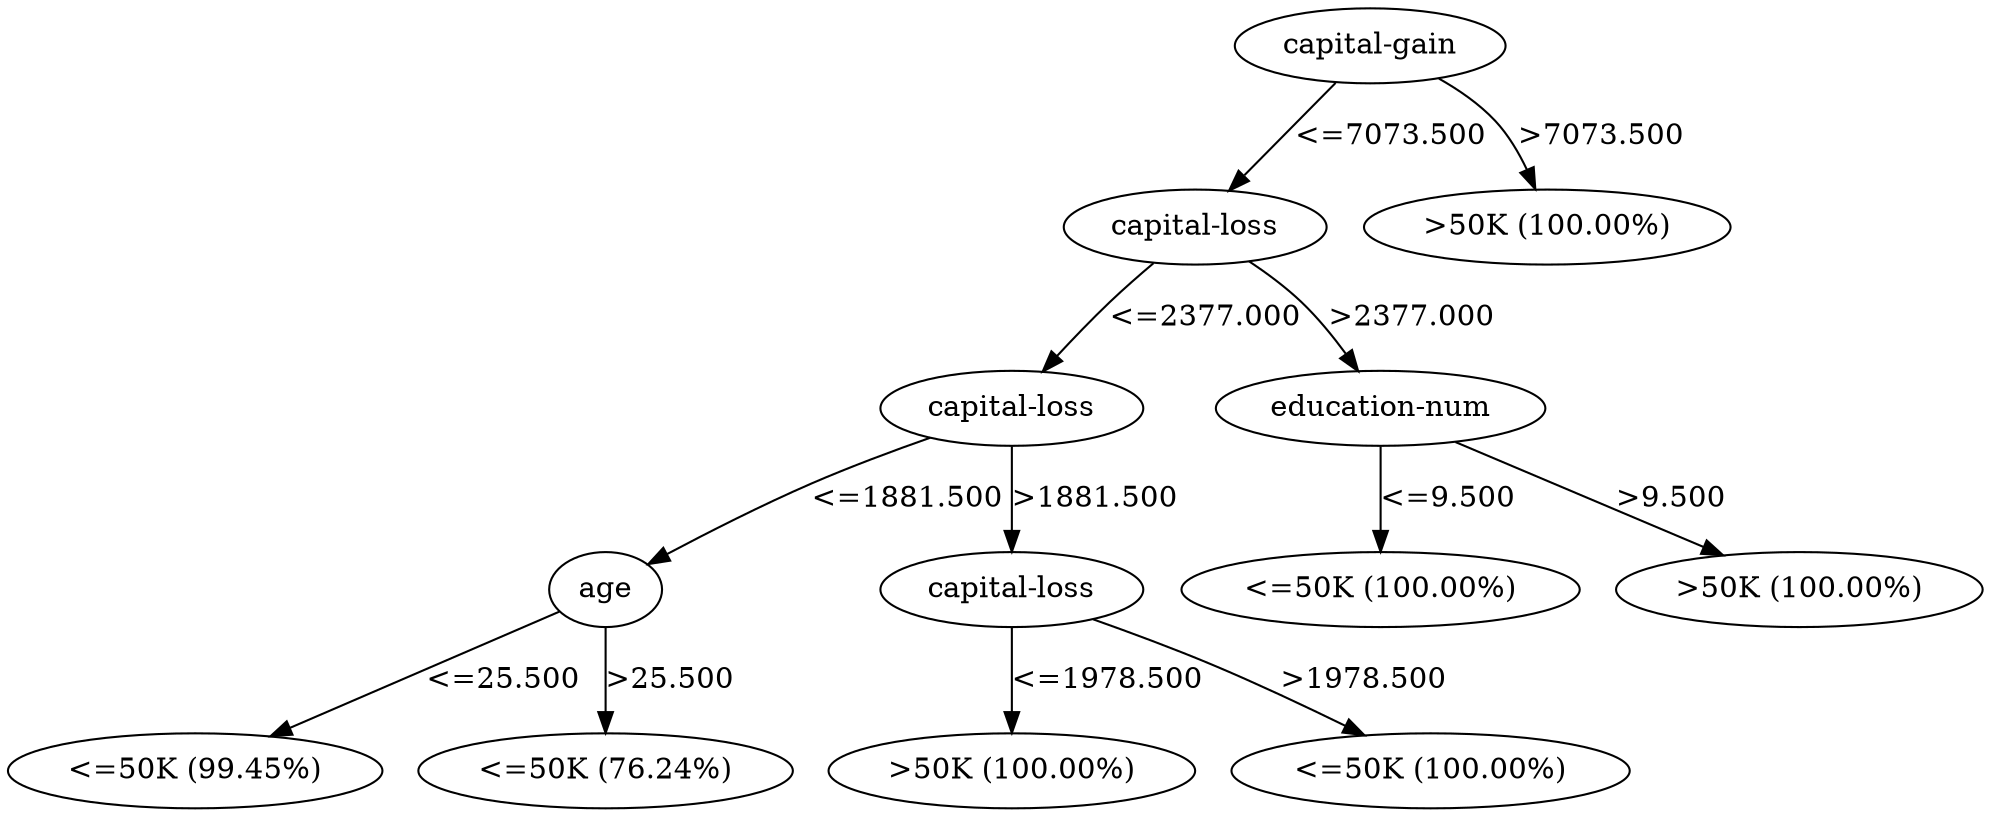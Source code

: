 digraph G {
"bg==" [ shape=oval label="capital-gain"]
"bg==" -> "bi0w" [ label="<=7073.500" ]
"bi0w" [ shape=oval label="capital-loss"]
"bi0w" -> "bi0wLTA=" [ label="<=2377.000" ]
"bi0wLTA=" [ shape=oval label="capital-loss"]
"bi0wLTA=" -> "bi0wLTAtMA==" [ label="<=1881.500" ]
"bi0wLTAtMA==" [ shape=oval label="age"]
"bi0wLTAtMA==" -> "bi0wLTAtMC0w" [ label="<=25.500" ]
"bi0wLTAtMC0w" [ shape=oval label="<=50K (99.45%)"]
"bi0wLTAtMA==" -> "bi0wLTAtMC0x" [ label=">25.500" ]
"bi0wLTAtMC0x" [ shape=oval label="<=50K (76.24%)"]
"bi0wLTA=" -> "bi0wLTAtMQ==" [ label=">1881.500" ]
"bi0wLTAtMQ==" [ shape=oval label="capital-loss"]
"bi0wLTAtMQ==" -> "bi0wLTAtMS0w" [ label="<=1978.500" ]
"bi0wLTAtMS0w" [ shape=oval label=">50K (100.00%)"]
"bi0wLTAtMQ==" -> "bi0wLTAtMS0x" [ label=">1978.500" ]
"bi0wLTAtMS0x" [ shape=oval label="<=50K (100.00%)"]
"bi0w" -> "bi0wLTE=" [ label=">2377.000" ]
"bi0wLTE=" [ shape=oval label="education-num"]
"bi0wLTE=" -> "bi0wLTEtMA==" [ label="<=9.500" ]
"bi0wLTEtMA==" [ shape=oval label="<=50K (100.00%)"]
"bi0wLTE=" -> "bi0wLTEtMQ==" [ label=">9.500" ]
"bi0wLTEtMQ==" [ shape=oval label=">50K (100.00%)"]
"bg==" -> "bi0x" [ label=">7073.500" ]
"bi0x" [ shape=oval label=">50K (100.00%)"]
}

